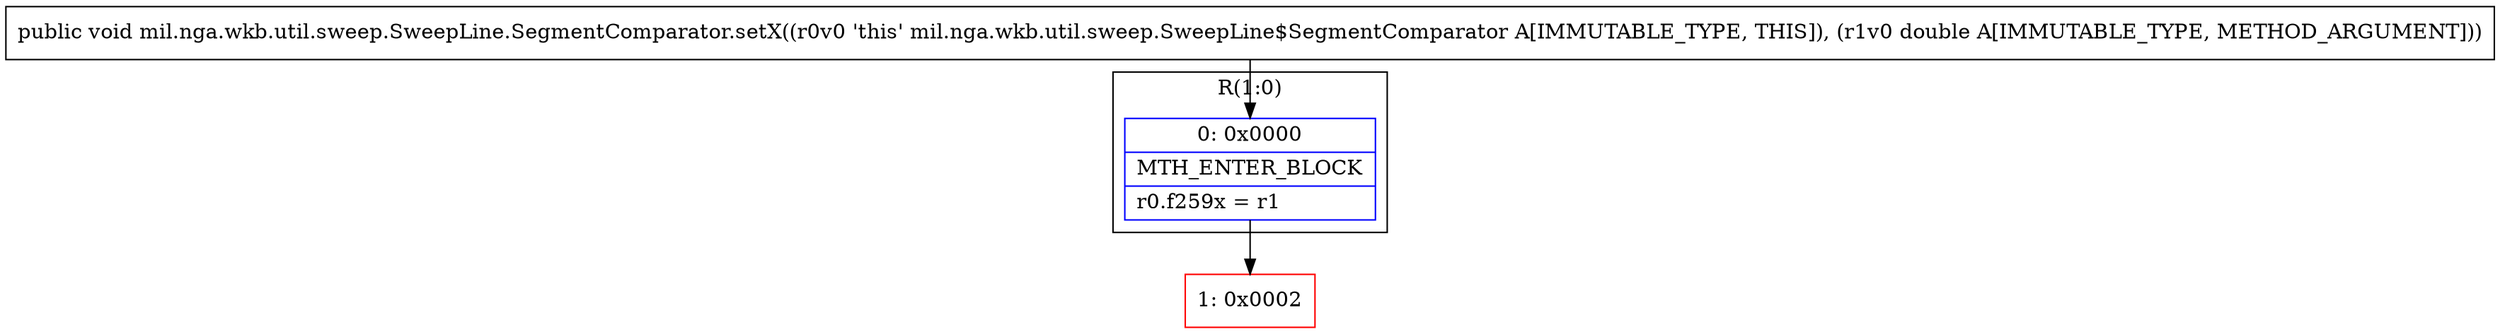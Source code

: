 digraph "CFG formil.nga.wkb.util.sweep.SweepLine.SegmentComparator.setX(D)V" {
subgraph cluster_Region_2084839639 {
label = "R(1:0)";
node [shape=record,color=blue];
Node_0 [shape=record,label="{0\:\ 0x0000|MTH_ENTER_BLOCK\l|r0.f259x = r1\l}"];
}
Node_1 [shape=record,color=red,label="{1\:\ 0x0002}"];
MethodNode[shape=record,label="{public void mil.nga.wkb.util.sweep.SweepLine.SegmentComparator.setX((r0v0 'this' mil.nga.wkb.util.sweep.SweepLine$SegmentComparator A[IMMUTABLE_TYPE, THIS]), (r1v0 double A[IMMUTABLE_TYPE, METHOD_ARGUMENT])) }"];
MethodNode -> Node_0;
Node_0 -> Node_1;
}


